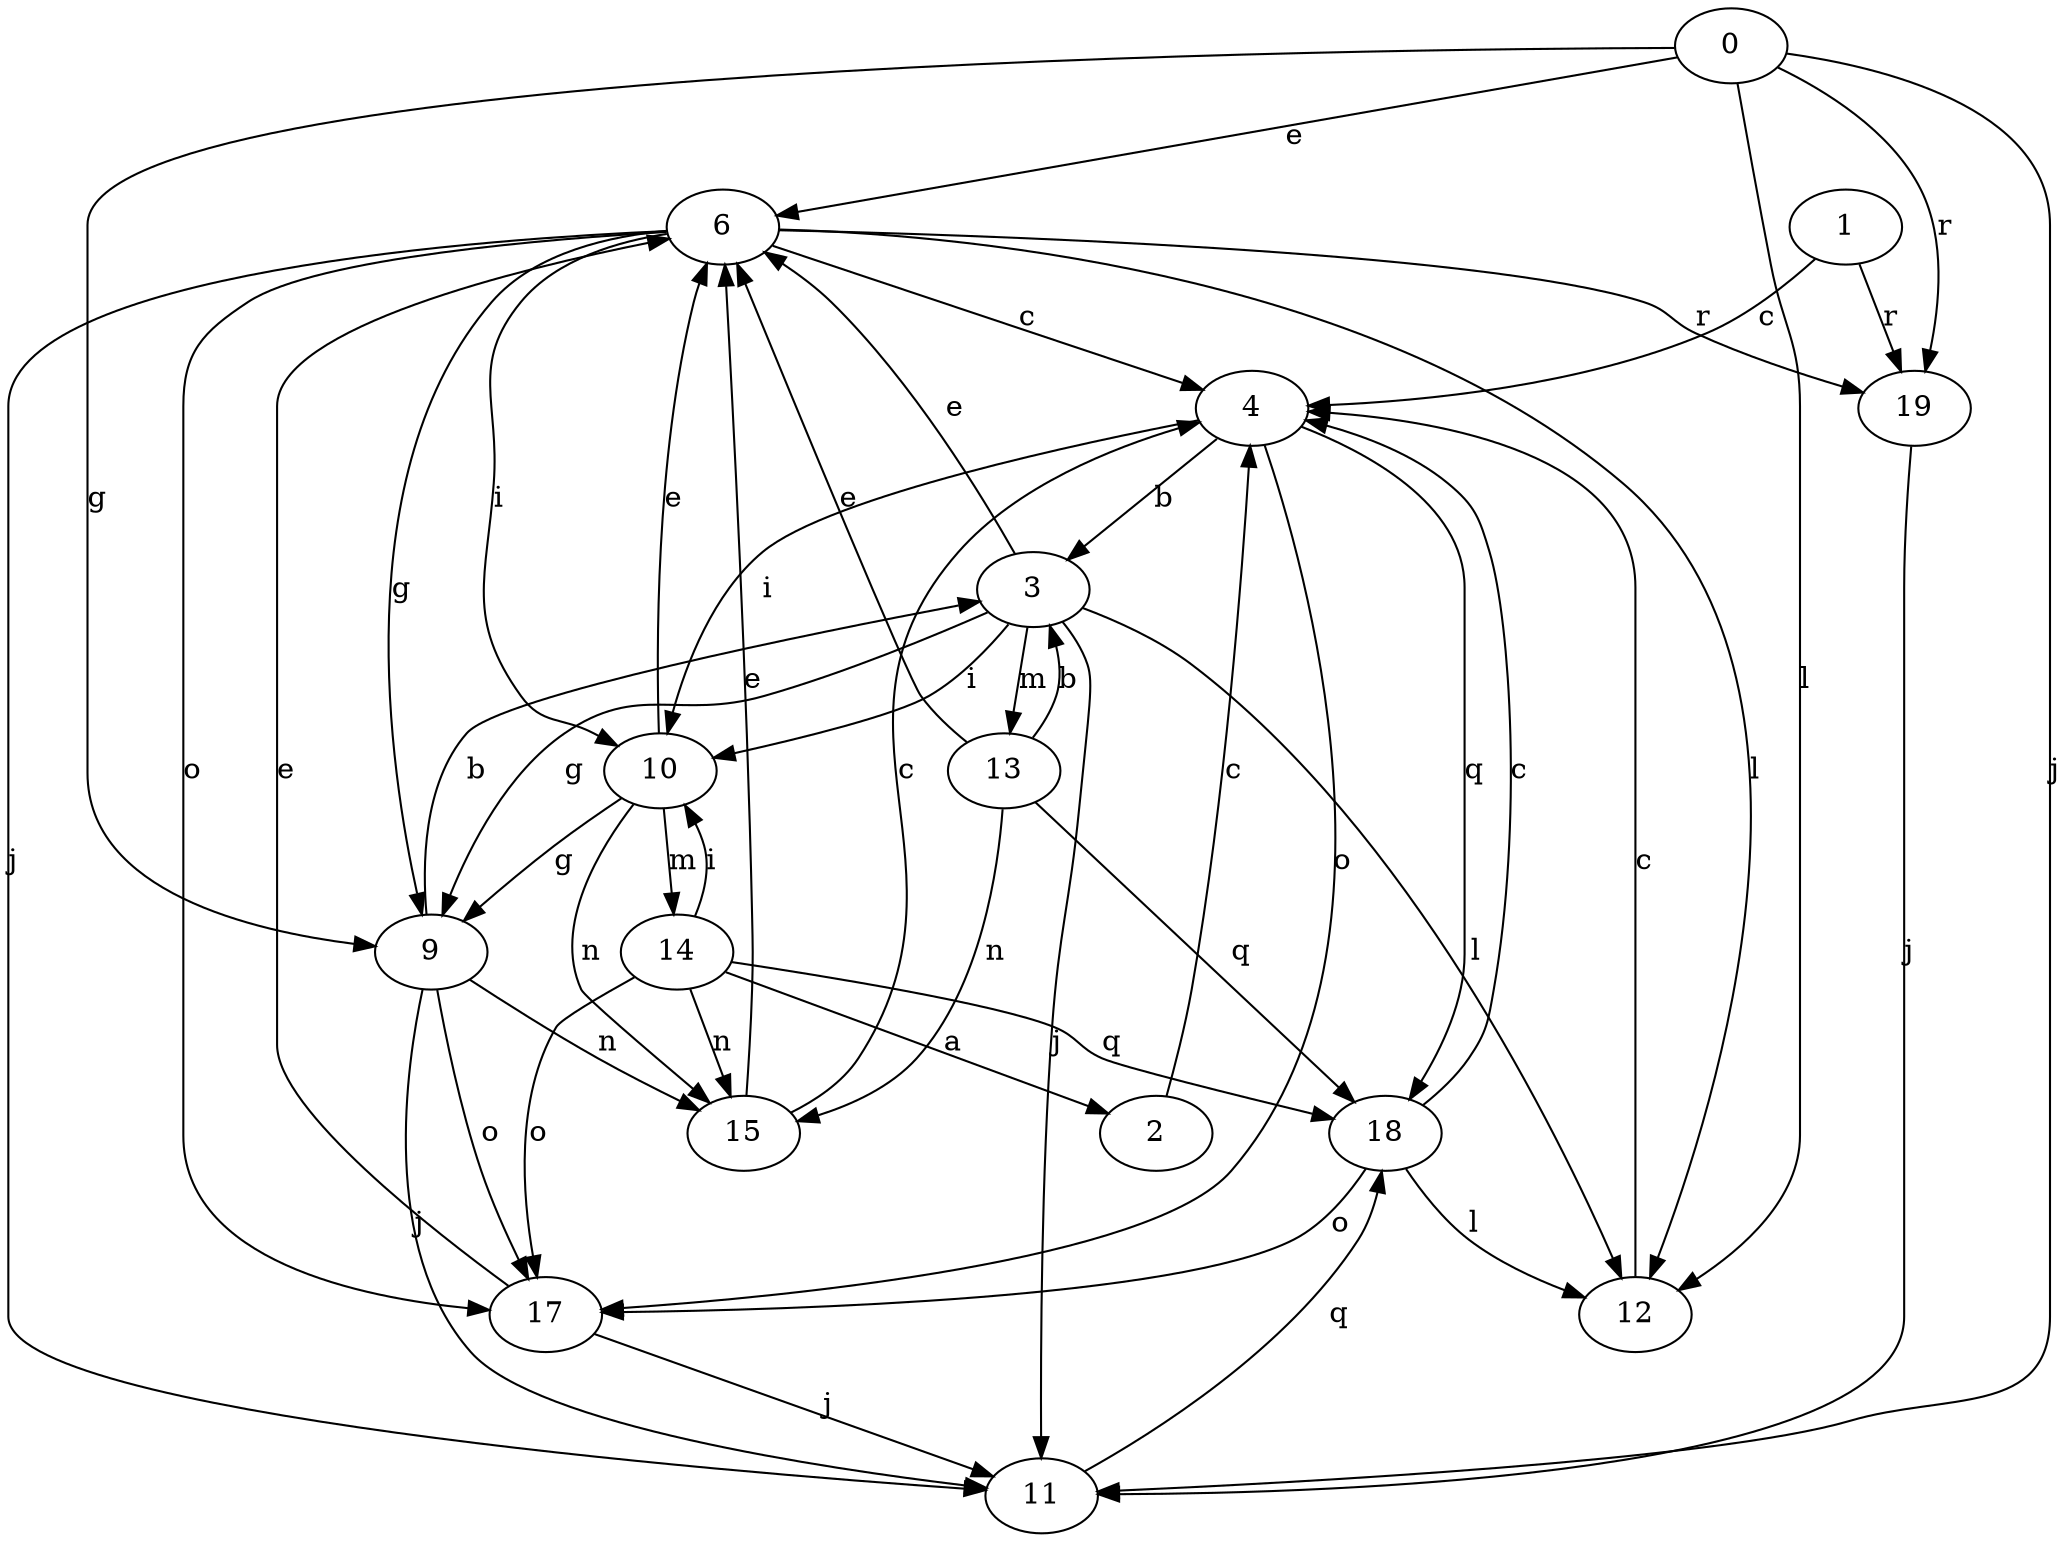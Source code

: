 strict digraph  {
0;
1;
2;
3;
4;
6;
9;
10;
11;
12;
13;
14;
15;
17;
18;
19;
0 -> 6  [label=e];
0 -> 9  [label=g];
0 -> 11  [label=j];
0 -> 12  [label=l];
0 -> 19  [label=r];
1 -> 4  [label=c];
1 -> 19  [label=r];
2 -> 4  [label=c];
3 -> 6  [label=e];
3 -> 9  [label=g];
3 -> 10  [label=i];
3 -> 11  [label=j];
3 -> 12  [label=l];
3 -> 13  [label=m];
4 -> 3  [label=b];
4 -> 10  [label=i];
4 -> 17  [label=o];
4 -> 18  [label=q];
6 -> 4  [label=c];
6 -> 9  [label=g];
6 -> 10  [label=i];
6 -> 11  [label=j];
6 -> 12  [label=l];
6 -> 17  [label=o];
6 -> 19  [label=r];
9 -> 3  [label=b];
9 -> 11  [label=j];
9 -> 15  [label=n];
9 -> 17  [label=o];
10 -> 6  [label=e];
10 -> 9  [label=g];
10 -> 14  [label=m];
10 -> 15  [label=n];
11 -> 18  [label=q];
12 -> 4  [label=c];
13 -> 3  [label=b];
13 -> 6  [label=e];
13 -> 15  [label=n];
13 -> 18  [label=q];
14 -> 2  [label=a];
14 -> 10  [label=i];
14 -> 15  [label=n];
14 -> 17  [label=o];
14 -> 18  [label=q];
15 -> 4  [label=c];
15 -> 6  [label=e];
17 -> 6  [label=e];
17 -> 11  [label=j];
18 -> 4  [label=c];
18 -> 12  [label=l];
18 -> 17  [label=o];
19 -> 11  [label=j];
}
